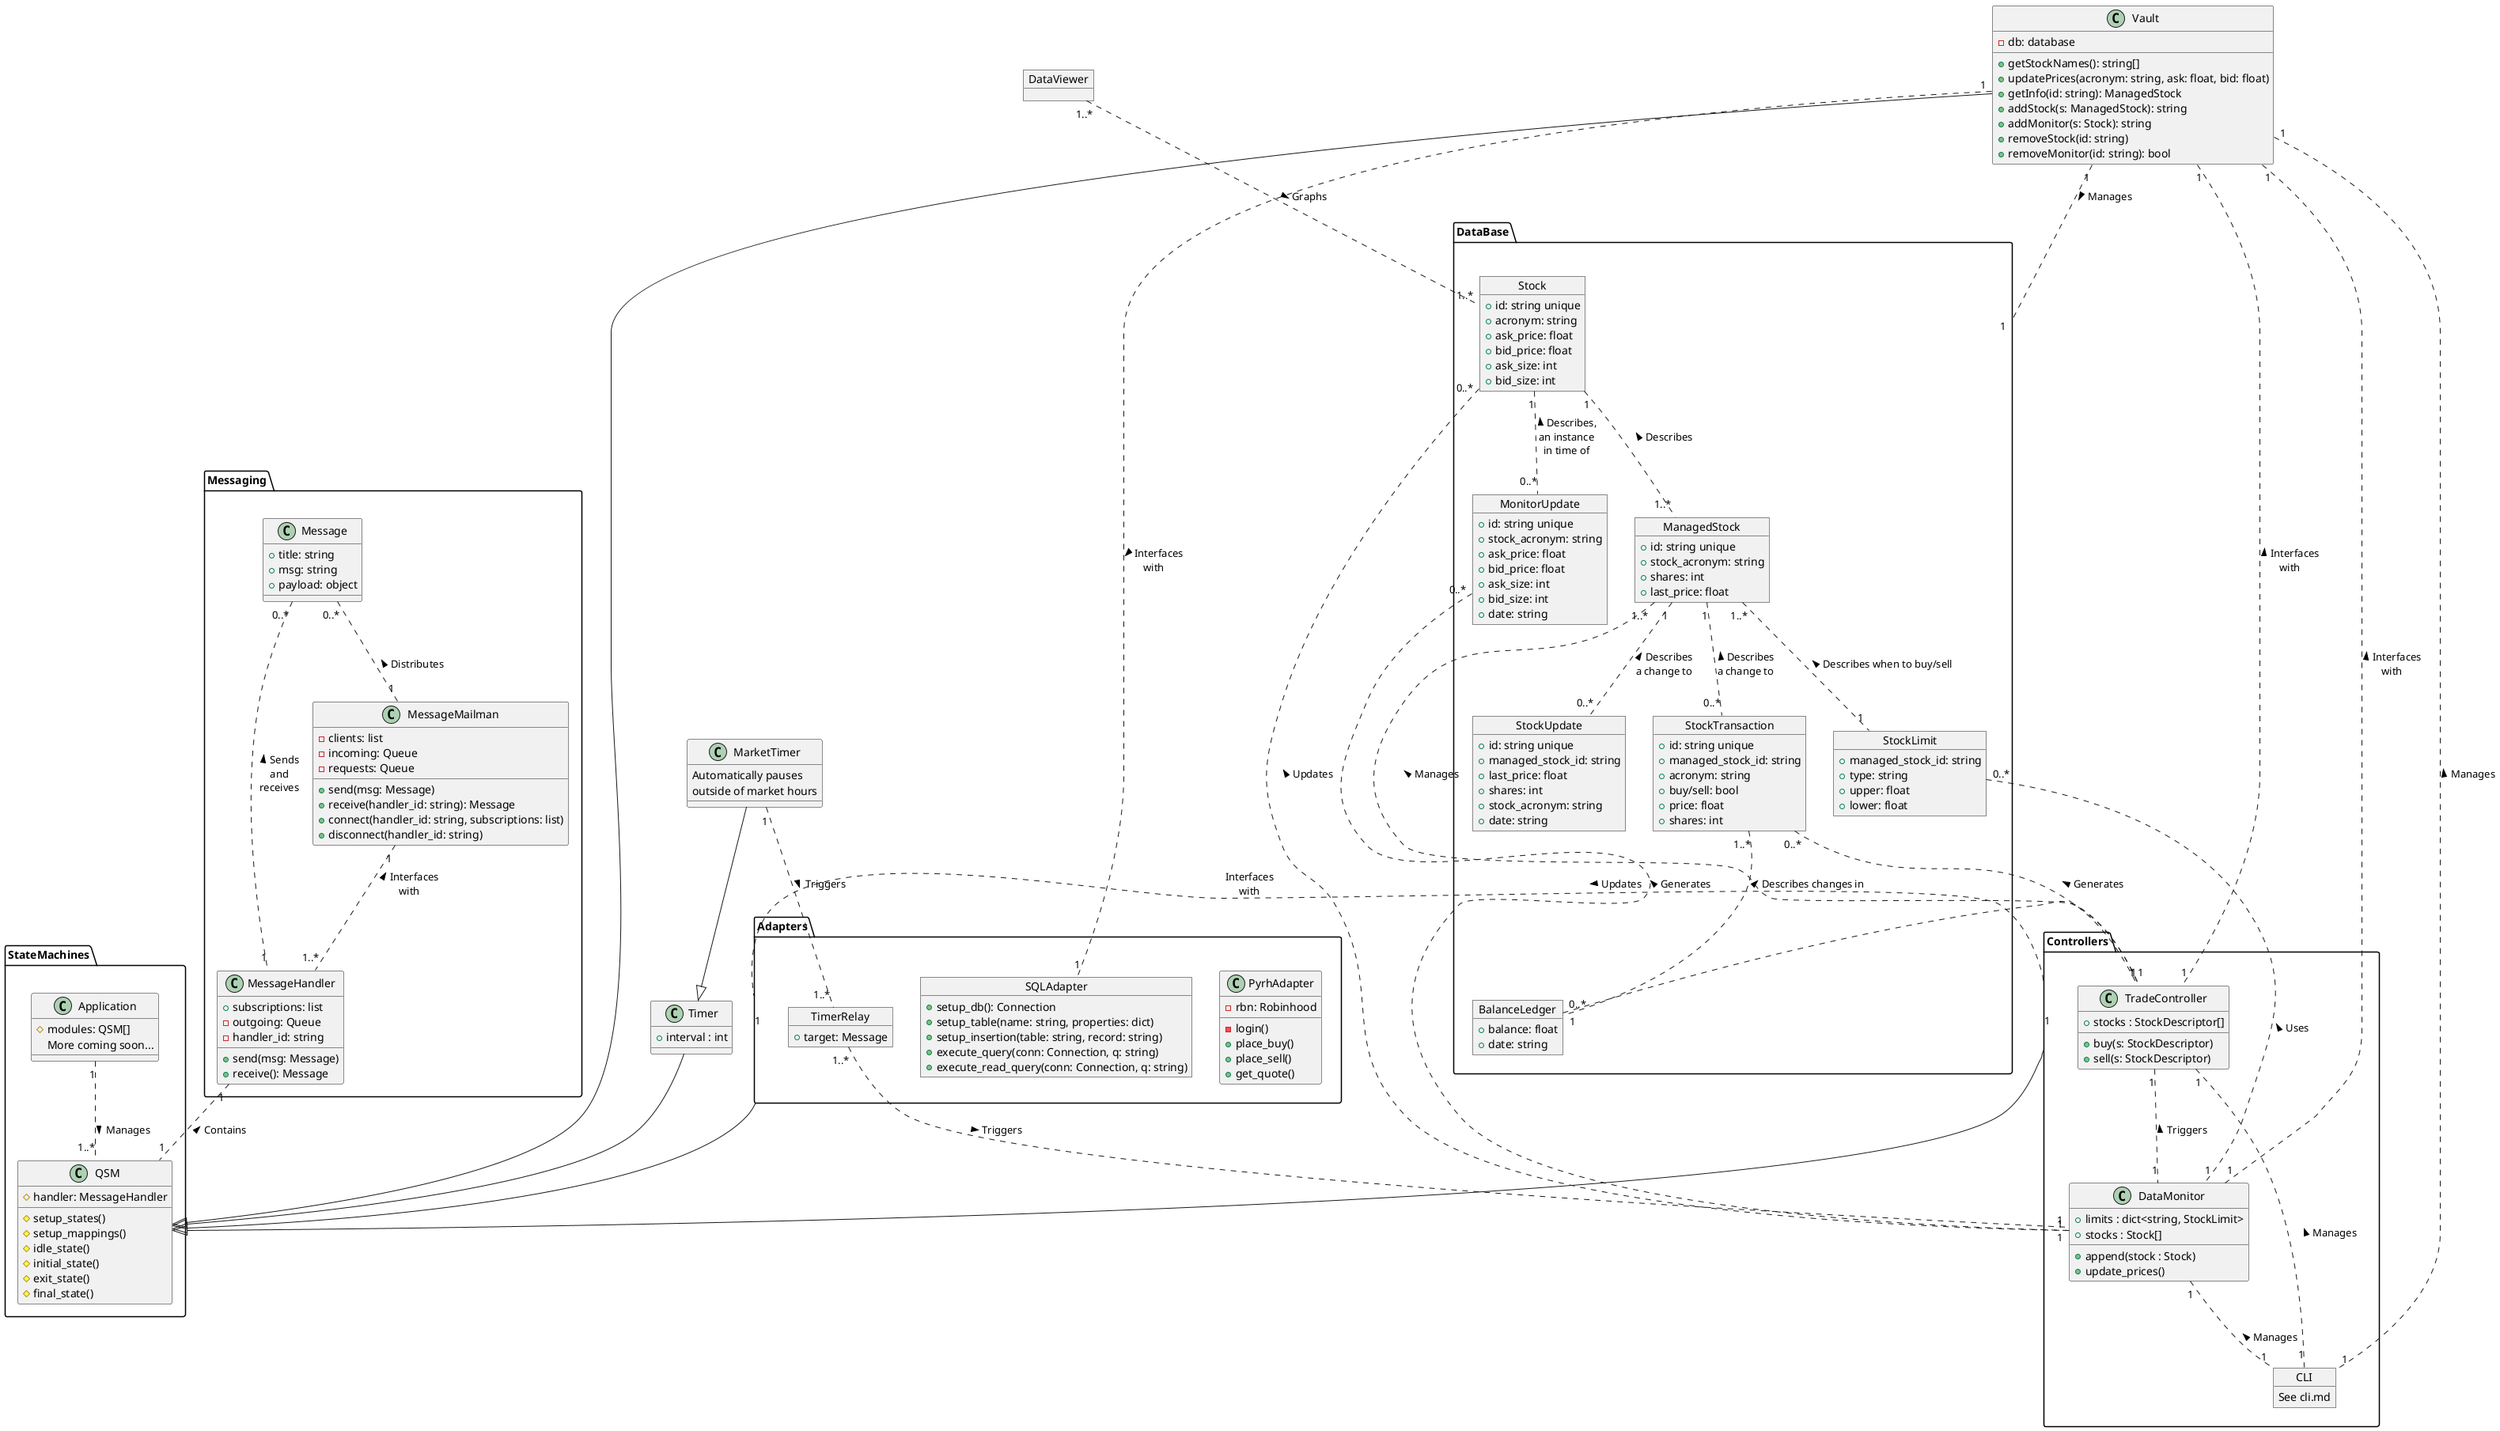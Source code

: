 @startuml "Domain Model Diagram"

package Messaging {
    class Message {
        + title: string
        + msg: string
        + payload: object
    }

    class MessageHandler {
        + subscriptions: list
        - outgoing: Queue
        - handler_id: string
        + send(msg: Message)
        + receive(): Message
    }

    class MessageMailman {
        - clients: list
        - incoming: Queue
        - requests: Queue
        + send(msg: Message)
        + receive(handler_id: string): Message
        + connect(handler_id: string, subscriptions: list)
        + disconnect(handler_id: string)
    }

    MessageMailman "1" .. "1..*" MessageHandler : < Interfaces\nwith
    Message "0..*" .. "1" MessageHandler : < Sends\nand\nreceives
    Message "0..*" .. "1" MessageMailman : < Distributes
}

package StateMachines {
    class QSM {
        # handler: MessageHandler
        # setup_states()
        # setup_mappings()
        # idle_state()
        # initial_state()
        # exit_state()
        # final_state()
    }

    MessageHandler "1" .. "1" QSM : < Contains

    class Application {
        # modules: QSM[]
        More coming soon...
    }

    Application "1" .. "1..*" QSM : > Manages
}

package "DataBase" {

    object Stock {
        + id: string unique
        + acronym: string
        + ask_price: float
        + bid_price: float
        + ask_size: int
        + bid_size: int
    }

    object ManagedStock {
        + id: string unique
        + stock_acronym: string
        + shares: int
        + last_price: float
    }

    object MonitorUpdate {
        + id: string unique
        + stock_acronym: string
        + ask_price: float
        + bid_price: float
        + ask_size: int
        + bid_size: int
        + date: string
    }

    object StockUpdate {
        + id: string unique
        + managed_stock_id: string
        + last_price: float
        + shares: int
        + stock_acronym: string
        + date: string
    }

    object StockTransaction {
        + id: string unique
        + managed_stock_id: string
        + acronym: string
        + buy/sell: bool
        + price: float
        + shares: int
    }

    object StockLimit {
        + managed_stock_id: string
        + type: string
        + upper: float
        + lower: float
    }

    object BalanceLedger {
        + balance: float
        + date: string
    }

    Stock "1" .. "1..*" ManagedStock : < Describes
    Stock "1" .. "0..*" MonitorUpdate : < Describes,\nan instance\nin time of
    ManagedStock "1" .. "0..*" StockTransaction : < Describes\na change to
    ManagedStock "1..*" .. "1" StockLimit : < Describes when to buy/sell
    ManagedStock "1" .. "0..*" StockUpdate : < Describes\na change to
    StockTransaction "1..*" .. "1" BalanceLedger : < Describes changes in

}

class Vault {
    - db: database
    + getStockNames(): string[]
    + updatePrices(acronym: string, ask: float, bid: float)
    + getInfo(id: string): ManagedStock
    + addStock(s: ManagedStock): string
    + addMonitor(s: Stock): string
    + removeStock(id: string)
    + removeMonitor(id: string): bool
}

Vault "1" .. "1" DataBase : > Manages
Vault --|> QSM

package Adapters {
    class PyrhAdapter {
        - rbn: Robinhood
        - login()
        + place_buy()
        + place_sell()
        + get_quote()
    }

    object TimerRelay {
        + target: Message
    }

    object SQLAdapter {
        + setup_db(): Connection
        + setup_table(name: string, properties: dict)
        + setup_insertion(table: string, record: string)
        + execute_query(conn: Connection, q: string)
        + execute_read_query(conn: Connection, q: string)
    }

    Vault "1" .. "1" SQLAdapter : > Interfaces\nwith
}

Adapters --|> QSM

class Timer {
    + interval : int
}

Timer --|> QSM

class MarketTimer {
    Automatically pauses\noutside of market hours
}

MarketTimer --|> Timer
MarketTimer "1" .. "1..*" TimerRelay : > Triggers

package Controllers {

    class TradeController {
        + stocks : StockDescriptor[]
        + buy(s: StockDescriptor)
        + sell(s: StockDescriptor)
    }

    ManagedStock "1..*" .. "1" TradeController : < Manages
    StockTransaction "0..*" .. "1" TradeController : < Generates
    BalanceLedger "0..*" .. "1" TradeController : < Updates
    Vault "1" .. "1" TradeController : < Interfaces\nwith

    class DataMonitor {
        + limits : dict<string, StockLimit>
        + stocks : Stock[]
        + append(stock : Stock)
        + update_prices()
    }

    TradeController "1" .. "1" DataMonitor : < Triggers
    Stock "0..*" .. "1" DataMonitor : < Updates
    StockLimit "0..*" .. "1" DataMonitor : < Uses
    Vault "1" .. "1" DataMonitor : < Interfaces\nwith
    MonitorUpdate "0..*" .. "1" DataMonitor : < Generates
    TimerRelay "1..*" .. "1" DataMonitor : > Triggers

    object CLI {
        See cli.md
    }

    Vault "1" .. "1" CLI : < Manages
    TradeController "1" .. "1" CLI : < Manages
    DataMonitor "1" .. "1" CLI : < Manages

}

Controllers "1" .. "1" Adapters : Interfaces\nwith
Controllers --|> QSM

object DataViewer

DataViewer "1..*" .. "1..*" Stock : > Graphs

@enduml
